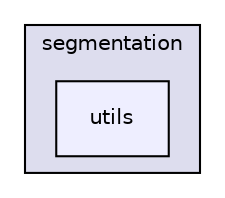 digraph "java/broad/pda/seq/segmentation/utils" {
  compound=true
  node [ fontsize="10", fontname="Helvetica"];
  edge [ labelfontsize="10", labelfontname="Helvetica"];
  subgraph clusterdir_07f53aaccb63b7acbf71fb1fed3a7991 {
    graph [ bgcolor="#ddddee", pencolor="black", label="segmentation" fontname="Helvetica", fontsize="10", URL="dir_07f53aaccb63b7acbf71fb1fed3a7991.html"]
  dir_ee35015ba009f45e2f33f483f222a08c [shape=box, label="utils", style="filled", fillcolor="#eeeeff", pencolor="black", URL="dir_ee35015ba009f45e2f33f483f222a08c.html"];
  }
}
